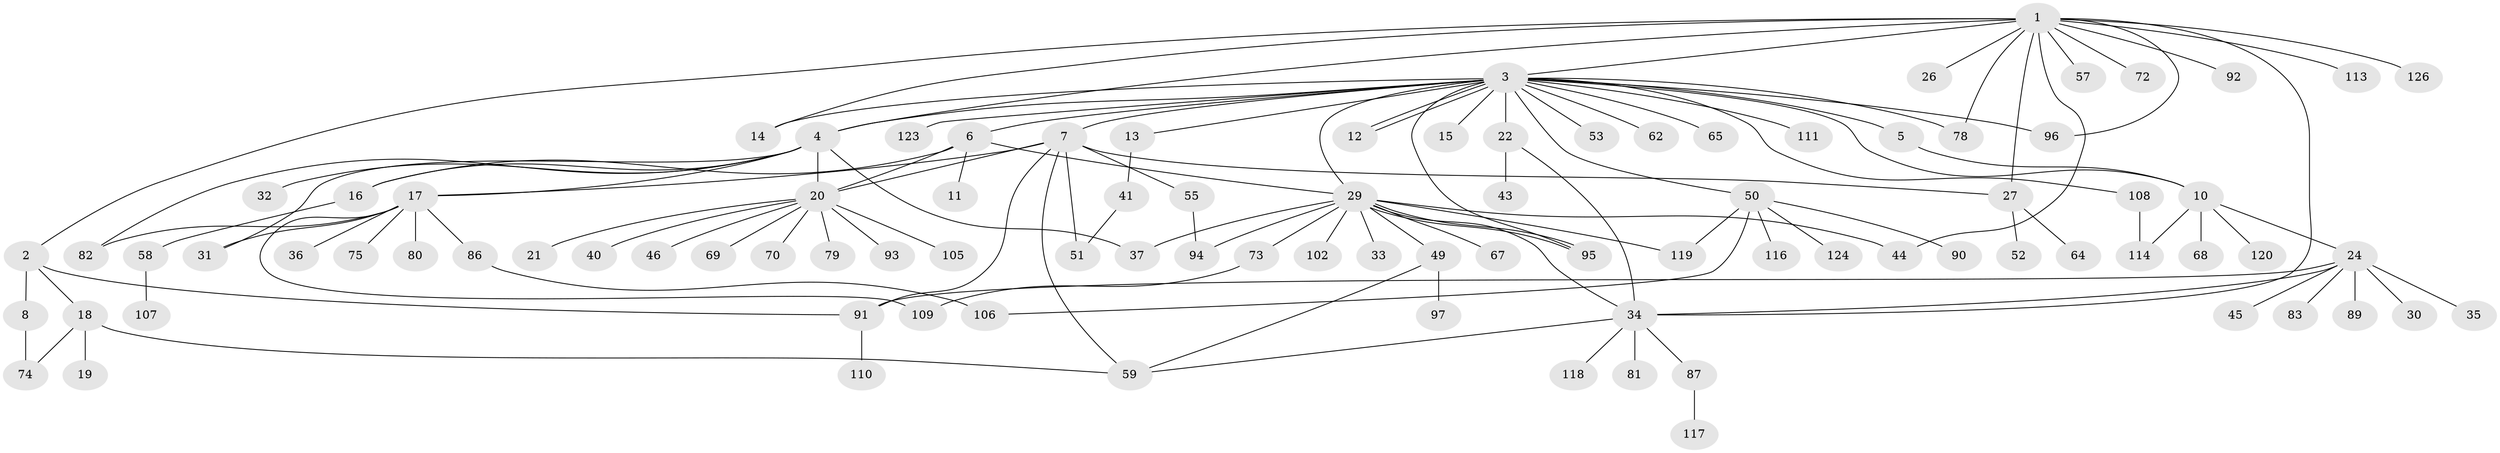 // original degree distribution, {14: 0.007936507936507936, 5: 0.023809523809523808, 23: 0.007936507936507936, 10: 0.015873015873015872, 3: 0.14285714285714285, 4: 0.047619047619047616, 9: 0.015873015873015872, 2: 0.20634920634920634, 7: 0.023809523809523808, 1: 0.5, 12: 0.007936507936507936}
// Generated by graph-tools (version 1.1) at 2025/11/02/27/25 16:11:14]
// undirected, 94 vertices, 126 edges
graph export_dot {
graph [start="1"]
  node [color=gray90,style=filled];
  1 [super="+9"];
  2 [super="+84"];
  3 [super="+54"];
  4 [super="+28"];
  5 [super="+103"];
  6 [super="+39"];
  7 [super="+66"];
  8;
  10 [super="+85"];
  11;
  12 [super="+88"];
  13 [super="+100"];
  14;
  15;
  16 [super="+38"];
  17 [super="+48"];
  18 [super="+23"];
  19;
  20 [super="+47"];
  21;
  22;
  24 [super="+25"];
  26;
  27 [super="+76"];
  29 [super="+63"];
  30;
  31;
  32 [super="+71"];
  33;
  34 [super="+42"];
  35 [super="+61"];
  36 [super="+56"];
  37;
  40;
  41 [super="+101"];
  43;
  44;
  45;
  46;
  49;
  50 [super="+60"];
  51 [super="+77"];
  52;
  53;
  55 [super="+99"];
  57;
  58;
  59 [super="+104"];
  62;
  64;
  65;
  67;
  68;
  69;
  70;
  72;
  73;
  74 [super="+115"];
  75;
  78;
  79;
  80;
  81;
  82 [super="+121"];
  83;
  86 [super="+122"];
  87;
  89;
  90;
  91 [super="+125"];
  92;
  93;
  94;
  95 [super="+98"];
  96;
  97;
  102;
  105;
  106;
  107;
  108 [super="+112"];
  109;
  110;
  111;
  113;
  114;
  116;
  117;
  118;
  119;
  120;
  123;
  124;
  126;
  1 -- 2;
  1 -- 3;
  1 -- 4;
  1 -- 26;
  1 -- 27;
  1 -- 44;
  1 -- 57;
  1 -- 72;
  1 -- 92;
  1 -- 96;
  1 -- 113;
  1 -- 126;
  1 -- 34;
  1 -- 78;
  1 -- 14;
  2 -- 8;
  2 -- 18;
  2 -- 91;
  3 -- 4;
  3 -- 5;
  3 -- 6;
  3 -- 7;
  3 -- 10;
  3 -- 12;
  3 -- 12;
  3 -- 13;
  3 -- 14;
  3 -- 15;
  3 -- 22;
  3 -- 29;
  3 -- 50;
  3 -- 53;
  3 -- 62;
  3 -- 65;
  3 -- 78;
  3 -- 108;
  3 -- 111;
  3 -- 123;
  3 -- 96;
  3 -- 95;
  4 -- 17;
  4 -- 20;
  4 -- 31;
  4 -- 32;
  4 -- 37;
  4 -- 82;
  4 -- 16;
  5 -- 10;
  6 -- 11;
  6 -- 16;
  6 -- 20;
  6 -- 29;
  7 -- 17;
  7 -- 20;
  7 -- 27;
  7 -- 55;
  7 -- 91;
  7 -- 59;
  7 -- 51;
  8 -- 74;
  10 -- 24;
  10 -- 68;
  10 -- 114;
  10 -- 120;
  13 -- 41;
  16 -- 58;
  17 -- 31;
  17 -- 36;
  17 -- 75;
  17 -- 80;
  17 -- 82;
  17 -- 86;
  17 -- 109;
  18 -- 19;
  18 -- 59;
  18 -- 74;
  20 -- 21;
  20 -- 40;
  20 -- 46;
  20 -- 70;
  20 -- 105;
  20 -- 69;
  20 -- 93;
  20 -- 79;
  22 -- 34;
  22 -- 43;
  24 -- 30;
  24 -- 35;
  24 -- 45;
  24 -- 89;
  24 -- 34;
  24 -- 83;
  24 -- 91;
  27 -- 52;
  27 -- 64;
  29 -- 33;
  29 -- 34;
  29 -- 49;
  29 -- 73;
  29 -- 94;
  29 -- 95;
  29 -- 95;
  29 -- 102;
  29 -- 119;
  29 -- 67;
  29 -- 37;
  29 -- 44;
  34 -- 81;
  34 -- 87;
  34 -- 118;
  34 -- 59;
  41 -- 51;
  49 -- 59;
  49 -- 97;
  50 -- 106;
  50 -- 119;
  50 -- 116;
  50 -- 124;
  50 -- 90;
  55 -- 94;
  58 -- 107;
  73 -- 109;
  86 -- 106;
  87 -- 117;
  91 -- 110;
  108 -- 114;
}
